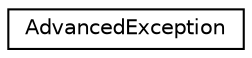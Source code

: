 digraph G
{
  edge [fontname="Helvetica",fontsize="10",labelfontname="Helvetica",labelfontsize="10"];
  node [fontname="Helvetica",fontsize="10",shape=record];
  rankdir="LR";
  Node1 [label="AdvancedException",height=0.2,width=0.4,color="black", fillcolor="white", style="filled",URL="$class_candy_c_m_s_1_1_helper_1_1_advanced_exception.html"];
}
